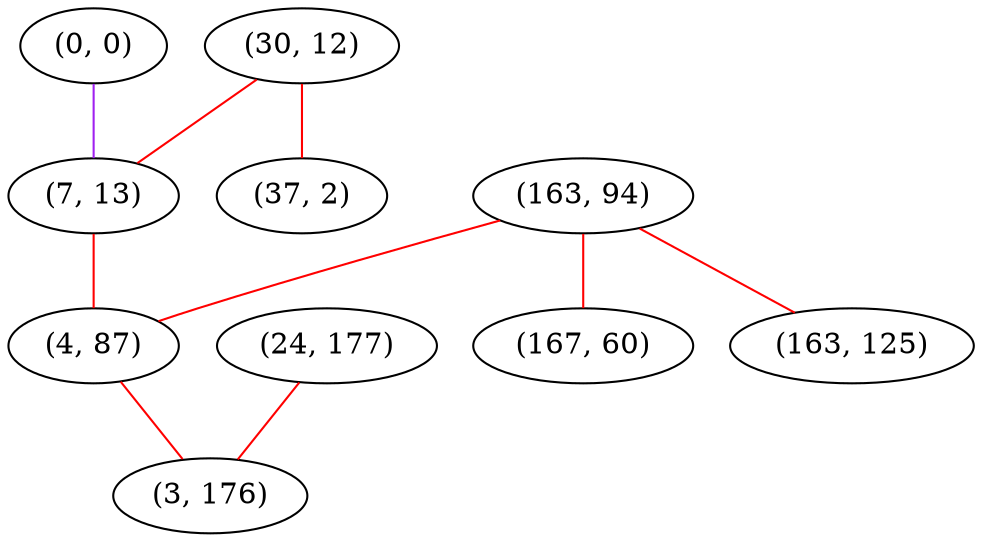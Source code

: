 graph "" {
"(30, 12)";
"(0, 0)";
"(24, 177)";
"(7, 13)";
"(163, 94)";
"(167, 60)";
"(4, 87)";
"(163, 125)";
"(3, 176)";
"(37, 2)";
"(30, 12)" -- "(7, 13)"  [color=red, key=0, weight=1];
"(30, 12)" -- "(37, 2)"  [color=red, key=0, weight=1];
"(0, 0)" -- "(7, 13)"  [color=purple, key=0, weight=4];
"(24, 177)" -- "(3, 176)"  [color=red, key=0, weight=1];
"(7, 13)" -- "(4, 87)"  [color=red, key=0, weight=1];
"(163, 94)" -- "(167, 60)"  [color=red, key=0, weight=1];
"(163, 94)" -- "(4, 87)"  [color=red, key=0, weight=1];
"(163, 94)" -- "(163, 125)"  [color=red, key=0, weight=1];
"(4, 87)" -- "(3, 176)"  [color=red, key=0, weight=1];
}
